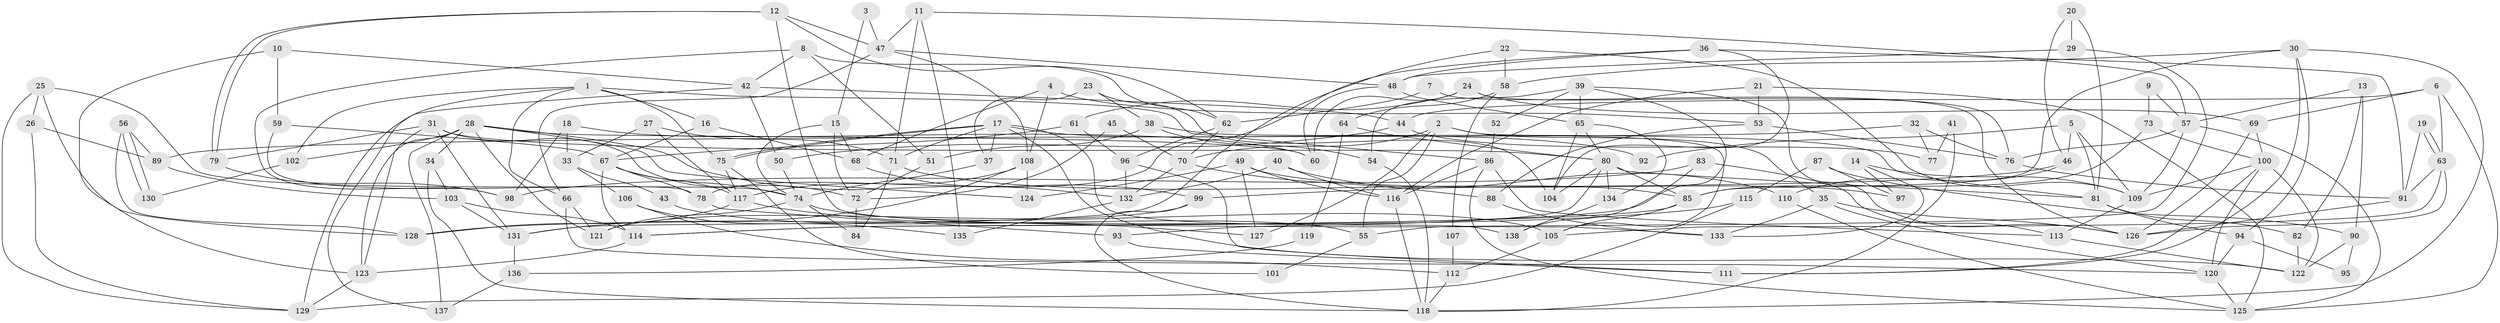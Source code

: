 // coarse degree distribution, {9: 0.0425531914893617, 5: 0.19148936170212766, 6: 0.1276595744680851, 3: 0.2127659574468085, 4: 0.18085106382978725, 2: 0.0851063829787234, 7: 0.1276595744680851, 8: 0.02127659574468085, 10: 0.010638297872340425}
// Generated by graph-tools (version 1.1) at 2025/23/03/03/25 07:23:56]
// undirected, 138 vertices, 276 edges
graph export_dot {
graph [start="1"]
  node [color=gray90,style=filled];
  1;
  2;
  3;
  4;
  5;
  6;
  7;
  8;
  9;
  10;
  11;
  12;
  13;
  14;
  15;
  16;
  17;
  18;
  19;
  20;
  21;
  22;
  23;
  24;
  25;
  26;
  27;
  28;
  29;
  30;
  31;
  32;
  33;
  34;
  35;
  36;
  37;
  38;
  39;
  40;
  41;
  42;
  43;
  44;
  45;
  46;
  47;
  48;
  49;
  50;
  51;
  52;
  53;
  54;
  55;
  56;
  57;
  58;
  59;
  60;
  61;
  62;
  63;
  64;
  65;
  66;
  67;
  68;
  69;
  70;
  71;
  72;
  73;
  74;
  75;
  76;
  77;
  78;
  79;
  80;
  81;
  82;
  83;
  84;
  85;
  86;
  87;
  88;
  89;
  90;
  91;
  92;
  93;
  94;
  95;
  96;
  97;
  98;
  99;
  100;
  101;
  102;
  103;
  104;
  105;
  106;
  107;
  108;
  109;
  110;
  111;
  112;
  113;
  114;
  115;
  116;
  117;
  118;
  119;
  120;
  121;
  122;
  123;
  124;
  125;
  126;
  127;
  128;
  129;
  130;
  131;
  132;
  133;
  134;
  135;
  136;
  137;
  138;
  1 -- 86;
  1 -- 75;
  1 -- 16;
  1 -- 66;
  1 -- 102;
  1 -- 137;
  2 -- 35;
  2 -- 105;
  2 -- 55;
  2 -- 70;
  2 -- 127;
  3 -- 15;
  3 -- 47;
  4 -- 108;
  4 -- 68;
  4 -- 53;
  5 -- 81;
  5 -- 109;
  5 -- 46;
  5 -- 92;
  6 -- 63;
  6 -- 125;
  6 -- 44;
  6 -- 69;
  7 -- 126;
  7 -- 62;
  8 -- 42;
  8 -- 98;
  8 -- 51;
  8 -- 62;
  9 -- 73;
  9 -- 57;
  10 -- 42;
  10 -- 123;
  10 -- 59;
  11 -- 71;
  11 -- 135;
  11 -- 47;
  11 -- 57;
  12 -- 62;
  12 -- 79;
  12 -- 79;
  12 -- 47;
  12 -- 133;
  13 -- 57;
  13 -- 90;
  13 -- 82;
  14 -- 109;
  14 -- 133;
  14 -- 97;
  15 -- 74;
  15 -- 72;
  15 -- 68;
  16 -- 67;
  16 -- 68;
  17 -- 75;
  17 -- 75;
  17 -- 122;
  17 -- 37;
  17 -- 71;
  17 -- 92;
  17 -- 138;
  18 -- 60;
  18 -- 98;
  18 -- 33;
  19 -- 63;
  19 -- 63;
  19 -- 91;
  20 -- 81;
  20 -- 46;
  20 -- 29;
  21 -- 53;
  21 -- 125;
  21 -- 116;
  22 -- 109;
  22 -- 131;
  22 -- 58;
  23 -- 37;
  23 -- 104;
  23 -- 38;
  24 -- 61;
  24 -- 69;
  24 -- 60;
  24 -- 76;
  25 -- 26;
  25 -- 74;
  25 -- 128;
  25 -- 129;
  26 -- 129;
  26 -- 89;
  27 -- 71;
  27 -- 117;
  27 -- 33;
  28 -- 121;
  28 -- 132;
  28 -- 34;
  28 -- 60;
  28 -- 102;
  28 -- 123;
  28 -- 124;
  28 -- 137;
  29 -- 48;
  29 -- 55;
  30 -- 118;
  30 -- 85;
  30 -- 58;
  30 -- 94;
  30 -- 111;
  31 -- 80;
  31 -- 123;
  31 -- 72;
  31 -- 79;
  31 -- 131;
  32 -- 76;
  32 -- 89;
  32 -- 77;
  33 -- 43;
  33 -- 106;
  34 -- 118;
  34 -- 103;
  35 -- 126;
  35 -- 120;
  35 -- 133;
  36 -- 104;
  36 -- 48;
  36 -- 78;
  36 -- 91;
  37 -- 74;
  38 -- 51;
  38 -- 54;
  38 -- 81;
  39 -- 54;
  39 -- 65;
  39 -- 52;
  39 -- 114;
  39 -- 126;
  40 -- 116;
  40 -- 110;
  40 -- 132;
  41 -- 77;
  41 -- 118;
  42 -- 50;
  42 -- 129;
  42 -- 44;
  43 -- 55;
  44 -- 50;
  44 -- 77;
  45 -- 70;
  45 -- 72;
  46 -- 99;
  46 -- 110;
  47 -- 48;
  47 -- 66;
  47 -- 108;
  48 -- 60;
  48 -- 65;
  49 -- 124;
  49 -- 116;
  49 -- 97;
  49 -- 127;
  50 -- 74;
  51 -- 72;
  52 -- 86;
  53 -- 76;
  53 -- 88;
  54 -- 118;
  55 -- 101;
  56 -- 130;
  56 -- 130;
  56 -- 128;
  56 -- 89;
  57 -- 76;
  57 -- 109;
  57 -- 125;
  58 -- 64;
  58 -- 107;
  59 -- 78;
  59 -- 67;
  61 -- 67;
  61 -- 96;
  62 -- 70;
  62 -- 96;
  63 -- 126;
  63 -- 91;
  63 -- 105;
  64 -- 80;
  64 -- 119;
  65 -- 80;
  65 -- 104;
  65 -- 134;
  66 -- 120;
  66 -- 121;
  67 -- 114;
  67 -- 74;
  67 -- 78;
  67 -- 117;
  68 -- 99;
  69 -- 126;
  69 -- 100;
  70 -- 88;
  70 -- 132;
  71 -- 85;
  71 -- 84;
  72 -- 84;
  73 -- 100;
  73 -- 85;
  74 -- 105;
  74 -- 84;
  74 -- 121;
  75 -- 117;
  75 -- 101;
  76 -- 91;
  78 -- 93;
  79 -- 98;
  80 -- 81;
  80 -- 93;
  80 -- 85;
  80 -- 104;
  80 -- 134;
  81 -- 94;
  81 -- 82;
  82 -- 122;
  83 -- 113;
  83 -- 138;
  83 -- 98;
  85 -- 114;
  85 -- 105;
  86 -- 113;
  86 -- 125;
  86 -- 116;
  87 -- 115;
  87 -- 97;
  87 -- 90;
  88 -- 133;
  89 -- 103;
  90 -- 122;
  90 -- 95;
  91 -- 126;
  93 -- 111;
  94 -- 120;
  94 -- 95;
  96 -- 132;
  96 -- 111;
  99 -- 121;
  99 -- 118;
  100 -- 111;
  100 -- 109;
  100 -- 120;
  100 -- 122;
  102 -- 130;
  103 -- 131;
  103 -- 114;
  105 -- 112;
  106 -- 112;
  106 -- 135;
  107 -- 112;
  108 -- 117;
  108 -- 124;
  108 -- 131;
  109 -- 113;
  110 -- 125;
  112 -- 118;
  113 -- 122;
  114 -- 123;
  115 -- 129;
  115 -- 128;
  116 -- 118;
  117 -- 127;
  117 -- 128;
  119 -- 136;
  120 -- 125;
  123 -- 129;
  131 -- 136;
  132 -- 135;
  134 -- 138;
  136 -- 137;
}
